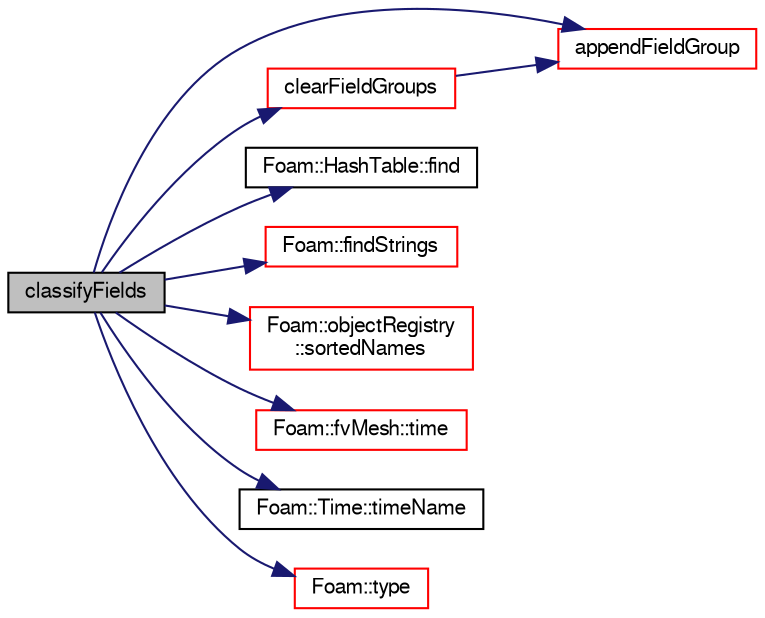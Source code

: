 digraph "classifyFields"
{
  bgcolor="transparent";
  edge [fontname="FreeSans",fontsize="10",labelfontname="FreeSans",labelfontsize="10"];
  node [fontname="FreeSans",fontsize="10",shape=record];
  rankdir="LR";
  Node15 [label="classifyFields",height=0.2,width=0.4,color="black", fillcolor="grey75", style="filled", fontcolor="black"];
  Node15 -> Node16 [color="midnightblue",fontsize="10",style="solid",fontname="FreeSans"];
  Node16 [label="appendFieldGroup",height=0.2,width=0.4,color="red",URL="$a29266.html#ac643d33d4467a9bf039a7c0b5b795645",tooltip="Append fieldName to the appropriate group. "];
  Node15 -> Node18 [color="midnightblue",fontsize="10",style="solid",fontname="FreeSans"];
  Node18 [label="clearFieldGroups",height=0.2,width=0.4,color="red",URL="$a29266.html#a374e362786a62e11c9ae6b1cc504562b",tooltip="Clear old field groups. "];
  Node18 -> Node16 [color="midnightblue",fontsize="10",style="solid",fontname="FreeSans"];
  Node15 -> Node20 [color="midnightblue",fontsize="10",style="solid",fontname="FreeSans"];
  Node20 [label="Foam::HashTable::find",height=0.2,width=0.4,color="black",URL="$a25702.html#a76b2c74ebd9f33fa9f76261b027ffc11",tooltip="Find and return an iterator set at the hashedEntry. "];
  Node15 -> Node21 [color="midnightblue",fontsize="10",style="solid",fontname="FreeSans"];
  Node21 [label="Foam::findStrings",height=0.2,width=0.4,color="red",URL="$a21124.html#a24d78dbd0055269ca2a05f27a1edebff",tooltip="Return true if string matches one of the regular expressions. "];
  Node15 -> Node70 [color="midnightblue",fontsize="10",style="solid",fontname="FreeSans"];
  Node70 [label="Foam::objectRegistry\l::sortedNames",height=0.2,width=0.4,color="red",URL="$a26326.html#a3828424126e9b894728604231f793da9",tooltip="Return the sorted list of names of the IOobjects. "];
  Node15 -> Node72 [color="midnightblue",fontsize="10",style="solid",fontname="FreeSans"];
  Node72 [label="Foam::fvMesh::time",height=0.2,width=0.4,color="red",URL="$a22766.html#a0d94096809fe3376b29a2a29ca11bb18",tooltip="Return the top-level database. "];
  Node15 -> Node74 [color="midnightblue",fontsize="10",style="solid",fontname="FreeSans"];
  Node74 [label="Foam::Time::timeName",height=0.2,width=0.4,color="black",URL="$a26350.html#ad9d86fef6eca18797c786726cf925179",tooltip="Return time name of given scalar time. "];
  Node15 -> Node75 [color="midnightblue",fontsize="10",style="solid",fontname="FreeSans"];
  Node75 [label="Foam::type",height=0.2,width=0.4,color="red",URL="$a21124.html#aec48583af672626378f501eb9fc32cd1",tooltip="Return the file type: DIRECTORY or FILE. "];
}
